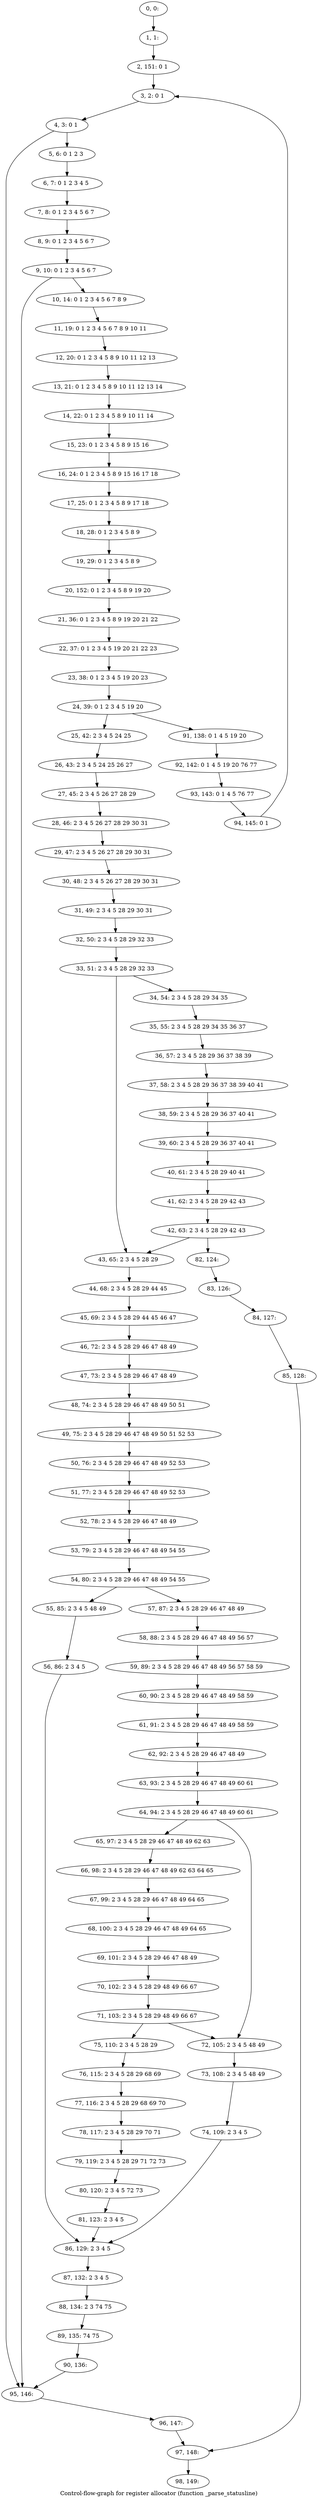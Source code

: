 digraph G {
graph [label="Control-flow-graph for register allocator (function _parse_statusline)"]
0[label="0, 0: "];
1[label="1, 1: "];
2[label="2, 151: 0 1 "];
3[label="3, 2: 0 1 "];
4[label="4, 3: 0 1 "];
5[label="5, 6: 0 1 2 3 "];
6[label="6, 7: 0 1 2 3 4 5 "];
7[label="7, 8: 0 1 2 3 4 5 6 7 "];
8[label="8, 9: 0 1 2 3 4 5 6 7 "];
9[label="9, 10: 0 1 2 3 4 5 6 7 "];
10[label="10, 14: 0 1 2 3 4 5 6 7 8 9 "];
11[label="11, 19: 0 1 2 3 4 5 6 7 8 9 10 11 "];
12[label="12, 20: 0 1 2 3 4 5 8 9 10 11 12 13 "];
13[label="13, 21: 0 1 2 3 4 5 8 9 10 11 12 13 14 "];
14[label="14, 22: 0 1 2 3 4 5 8 9 10 11 14 "];
15[label="15, 23: 0 1 2 3 4 5 8 9 15 16 "];
16[label="16, 24: 0 1 2 3 4 5 8 9 15 16 17 18 "];
17[label="17, 25: 0 1 2 3 4 5 8 9 17 18 "];
18[label="18, 28: 0 1 2 3 4 5 8 9 "];
19[label="19, 29: 0 1 2 3 4 5 8 9 "];
20[label="20, 152: 0 1 2 3 4 5 8 9 19 20 "];
21[label="21, 36: 0 1 2 3 4 5 8 9 19 20 21 22 "];
22[label="22, 37: 0 1 2 3 4 5 19 20 21 22 23 "];
23[label="23, 38: 0 1 2 3 4 5 19 20 23 "];
24[label="24, 39: 0 1 2 3 4 5 19 20 "];
25[label="25, 42: 2 3 4 5 24 25 "];
26[label="26, 43: 2 3 4 5 24 25 26 27 "];
27[label="27, 45: 2 3 4 5 26 27 28 29 "];
28[label="28, 46: 2 3 4 5 26 27 28 29 30 31 "];
29[label="29, 47: 2 3 4 5 26 27 28 29 30 31 "];
30[label="30, 48: 2 3 4 5 26 27 28 29 30 31 "];
31[label="31, 49: 2 3 4 5 28 29 30 31 "];
32[label="32, 50: 2 3 4 5 28 29 32 33 "];
33[label="33, 51: 2 3 4 5 28 29 32 33 "];
34[label="34, 54: 2 3 4 5 28 29 34 35 "];
35[label="35, 55: 2 3 4 5 28 29 34 35 36 37 "];
36[label="36, 57: 2 3 4 5 28 29 36 37 38 39 "];
37[label="37, 58: 2 3 4 5 28 29 36 37 38 39 40 41 "];
38[label="38, 59: 2 3 4 5 28 29 36 37 40 41 "];
39[label="39, 60: 2 3 4 5 28 29 36 37 40 41 "];
40[label="40, 61: 2 3 4 5 28 29 40 41 "];
41[label="41, 62: 2 3 4 5 28 29 42 43 "];
42[label="42, 63: 2 3 4 5 28 29 42 43 "];
43[label="43, 65: 2 3 4 5 28 29 "];
44[label="44, 68: 2 3 4 5 28 29 44 45 "];
45[label="45, 69: 2 3 4 5 28 29 44 45 46 47 "];
46[label="46, 72: 2 3 4 5 28 29 46 47 48 49 "];
47[label="47, 73: 2 3 4 5 28 29 46 47 48 49 "];
48[label="48, 74: 2 3 4 5 28 29 46 47 48 49 50 51 "];
49[label="49, 75: 2 3 4 5 28 29 46 47 48 49 50 51 52 53 "];
50[label="50, 76: 2 3 4 5 28 29 46 47 48 49 52 53 "];
51[label="51, 77: 2 3 4 5 28 29 46 47 48 49 52 53 "];
52[label="52, 78: 2 3 4 5 28 29 46 47 48 49 "];
53[label="53, 79: 2 3 4 5 28 29 46 47 48 49 54 55 "];
54[label="54, 80: 2 3 4 5 28 29 46 47 48 49 54 55 "];
55[label="55, 85: 2 3 4 5 48 49 "];
56[label="56, 86: 2 3 4 5 "];
57[label="57, 87: 2 3 4 5 28 29 46 47 48 49 "];
58[label="58, 88: 2 3 4 5 28 29 46 47 48 49 56 57 "];
59[label="59, 89: 2 3 4 5 28 29 46 47 48 49 56 57 58 59 "];
60[label="60, 90: 2 3 4 5 28 29 46 47 48 49 58 59 "];
61[label="61, 91: 2 3 4 5 28 29 46 47 48 49 58 59 "];
62[label="62, 92: 2 3 4 5 28 29 46 47 48 49 "];
63[label="63, 93: 2 3 4 5 28 29 46 47 48 49 60 61 "];
64[label="64, 94: 2 3 4 5 28 29 46 47 48 49 60 61 "];
65[label="65, 97: 2 3 4 5 28 29 46 47 48 49 62 63 "];
66[label="66, 98: 2 3 4 5 28 29 46 47 48 49 62 63 64 65 "];
67[label="67, 99: 2 3 4 5 28 29 46 47 48 49 64 65 "];
68[label="68, 100: 2 3 4 5 28 29 46 47 48 49 64 65 "];
69[label="69, 101: 2 3 4 5 28 29 46 47 48 49 "];
70[label="70, 102: 2 3 4 5 28 29 48 49 66 67 "];
71[label="71, 103: 2 3 4 5 28 29 48 49 66 67 "];
72[label="72, 105: 2 3 4 5 48 49 "];
73[label="73, 108: 2 3 4 5 48 49 "];
74[label="74, 109: 2 3 4 5 "];
75[label="75, 110: 2 3 4 5 28 29 "];
76[label="76, 115: 2 3 4 5 28 29 68 69 "];
77[label="77, 116: 2 3 4 5 28 29 68 69 70 "];
78[label="78, 117: 2 3 4 5 28 29 70 71 "];
79[label="79, 119: 2 3 4 5 28 29 71 72 73 "];
80[label="80, 120: 2 3 4 5 72 73 "];
81[label="81, 123: 2 3 4 5 "];
82[label="82, 124: "];
83[label="83, 126: "];
84[label="84, 127: "];
85[label="85, 128: "];
86[label="86, 129: 2 3 4 5 "];
87[label="87, 132: 2 3 4 5 "];
88[label="88, 134: 2 3 74 75 "];
89[label="89, 135: 74 75 "];
90[label="90, 136: "];
91[label="91, 138: 0 1 4 5 19 20 "];
92[label="92, 142: 0 1 4 5 19 20 76 77 "];
93[label="93, 143: 0 1 4 5 76 77 "];
94[label="94, 145: 0 1 "];
95[label="95, 146: "];
96[label="96, 147: "];
97[label="97, 148: "];
98[label="98, 149: "];
0->1 ;
1->2 ;
2->3 ;
3->4 ;
4->5 ;
4->95 ;
5->6 ;
6->7 ;
7->8 ;
8->9 ;
9->10 ;
9->95 ;
10->11 ;
11->12 ;
12->13 ;
13->14 ;
14->15 ;
15->16 ;
16->17 ;
17->18 ;
18->19 ;
19->20 ;
20->21 ;
21->22 ;
22->23 ;
23->24 ;
24->25 ;
24->91 ;
25->26 ;
26->27 ;
27->28 ;
28->29 ;
29->30 ;
30->31 ;
31->32 ;
32->33 ;
33->34 ;
33->43 ;
34->35 ;
35->36 ;
36->37 ;
37->38 ;
38->39 ;
39->40 ;
40->41 ;
41->42 ;
42->43 ;
42->82 ;
43->44 ;
44->45 ;
45->46 ;
46->47 ;
47->48 ;
48->49 ;
49->50 ;
50->51 ;
51->52 ;
52->53 ;
53->54 ;
54->55 ;
54->57 ;
55->56 ;
56->86 ;
57->58 ;
58->59 ;
59->60 ;
60->61 ;
61->62 ;
62->63 ;
63->64 ;
64->65 ;
64->72 ;
65->66 ;
66->67 ;
67->68 ;
68->69 ;
69->70 ;
70->71 ;
71->72 ;
71->75 ;
72->73 ;
73->74 ;
74->86 ;
75->76 ;
76->77 ;
77->78 ;
78->79 ;
79->80 ;
80->81 ;
81->86 ;
82->83 ;
83->84 ;
84->85 ;
85->97 ;
86->87 ;
87->88 ;
88->89 ;
89->90 ;
90->95 ;
91->92 ;
92->93 ;
93->94 ;
94->3 ;
95->96 ;
96->97 ;
97->98 ;
}
